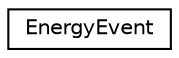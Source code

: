digraph "Graphical Class Hierarchy"
{
 // LATEX_PDF_SIZE
  edge [fontname="Helvetica",fontsize="10",labelfontname="Helvetica",labelfontsize="10"];
  node [fontname="Helvetica",fontsize="10",shape=record];
  rankdir="LR";
  Node0 [label="EnergyEvent",height=0.2,width=0.4,color="black", fillcolor="white", style="filled",URL="$structoperations__research_1_1sat_1_1_energy_event.html",tooltip=" "];
}

